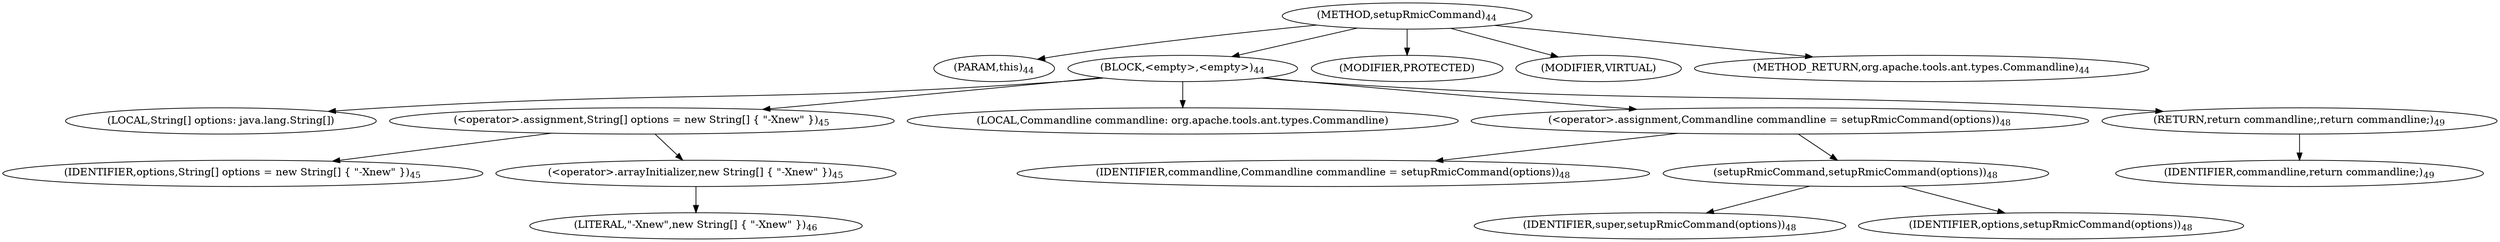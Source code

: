 digraph "setupRmicCommand" {  
"15" [label = <(METHOD,setupRmicCommand)<SUB>44</SUB>> ]
"16" [label = <(PARAM,this)<SUB>44</SUB>> ]
"17" [label = <(BLOCK,&lt;empty&gt;,&lt;empty&gt;)<SUB>44</SUB>> ]
"18" [label = <(LOCAL,String[] options: java.lang.String[])> ]
"19" [label = <(&lt;operator&gt;.assignment,String[] options = new String[] { &quot;-Xnew&quot; })<SUB>45</SUB>> ]
"20" [label = <(IDENTIFIER,options,String[] options = new String[] { &quot;-Xnew&quot; })<SUB>45</SUB>> ]
"21" [label = <(&lt;operator&gt;.arrayInitializer,new String[] { &quot;-Xnew&quot; })<SUB>45</SUB>> ]
"22" [label = <(LITERAL,&quot;-Xnew&quot;,new String[] { &quot;-Xnew&quot; })<SUB>46</SUB>> ]
"23" [label = <(LOCAL,Commandline commandline: org.apache.tools.ant.types.Commandline)> ]
"24" [label = <(&lt;operator&gt;.assignment,Commandline commandline = setupRmicCommand(options))<SUB>48</SUB>> ]
"25" [label = <(IDENTIFIER,commandline,Commandline commandline = setupRmicCommand(options))<SUB>48</SUB>> ]
"26" [label = <(setupRmicCommand,setupRmicCommand(options))<SUB>48</SUB>> ]
"27" [label = <(IDENTIFIER,super,setupRmicCommand(options))<SUB>48</SUB>> ]
"28" [label = <(IDENTIFIER,options,setupRmicCommand(options))<SUB>48</SUB>> ]
"29" [label = <(RETURN,return commandline;,return commandline;)<SUB>49</SUB>> ]
"30" [label = <(IDENTIFIER,commandline,return commandline;)<SUB>49</SUB>> ]
"31" [label = <(MODIFIER,PROTECTED)> ]
"32" [label = <(MODIFIER,VIRTUAL)> ]
"33" [label = <(METHOD_RETURN,org.apache.tools.ant.types.Commandline)<SUB>44</SUB>> ]
  "15" -> "16" 
  "15" -> "17" 
  "15" -> "31" 
  "15" -> "32" 
  "15" -> "33" 
  "17" -> "18" 
  "17" -> "19" 
  "17" -> "23" 
  "17" -> "24" 
  "17" -> "29" 
  "19" -> "20" 
  "19" -> "21" 
  "21" -> "22" 
  "24" -> "25" 
  "24" -> "26" 
  "26" -> "27" 
  "26" -> "28" 
  "29" -> "30" 
}
